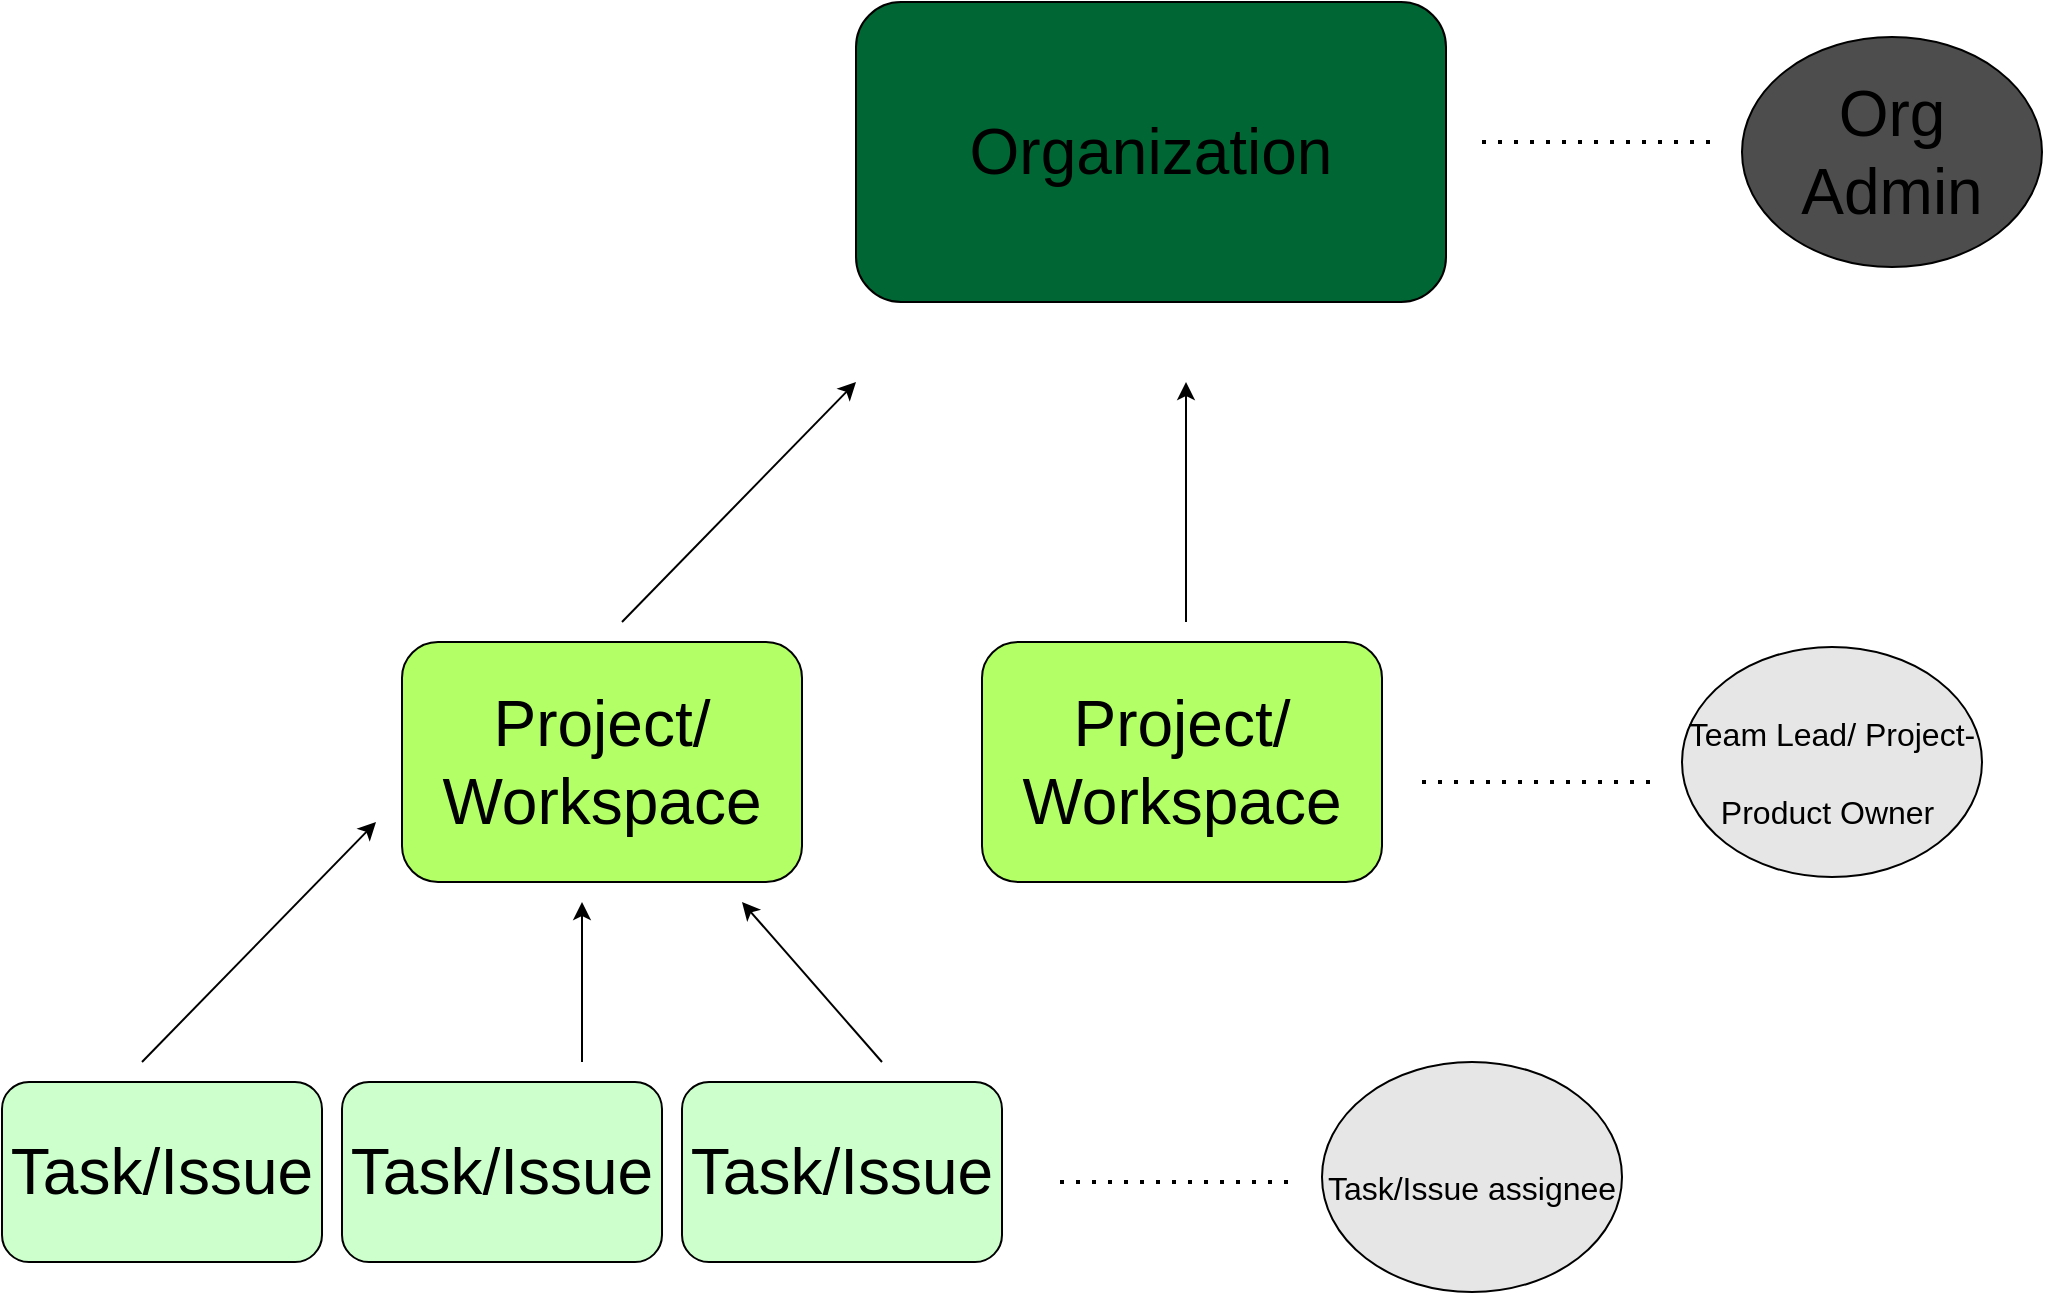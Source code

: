 <mxfile version="15.7.4" type="device"><diagram id="UYREVXci3sEc9QTLgc1N" name="Page-1"><mxGraphModel dx="2062" dy="1150" grid="1" gridSize="10" guides="1" tooltips="1" connect="1" arrows="1" fold="1" page="1" pageScale="1" pageWidth="1169" pageHeight="827" math="0" shadow="0"><root><mxCell id="0"/><mxCell id="1" parent="0"/><mxCell id="i0cn9iv4M0pgkTFemx69-1" value="&lt;span style=&quot;font-size: 32px&quot;&gt;Organization&lt;/span&gt;" style="rounded=1;whiteSpace=wrap;html=1;fillColor=#006633;" vertex="1" parent="1"><mxGeometry x="437" y="10" width="295" height="150" as="geometry"/></mxCell><mxCell id="i0cn9iv4M0pgkTFemx69-2" value="" style="endArrow=classic;html=1;rounded=0;fontSize=32;" edge="1" parent="1"><mxGeometry width="50" height="50" relative="1" as="geometry"><mxPoint x="320" y="320" as="sourcePoint"/><mxPoint x="437" y="200" as="targetPoint"/></mxGeometry></mxCell><mxCell id="i0cn9iv4M0pgkTFemx69-3" value="Project/&lt;br&gt;Workspace" style="rounded=1;whiteSpace=wrap;html=1;fontSize=32;fillColor=#B3FF66;" vertex="1" parent="1"><mxGeometry x="210" y="330" width="200" height="120" as="geometry"/></mxCell><mxCell id="i0cn9iv4M0pgkTFemx69-4" value="Project/&lt;br&gt;Workspace" style="rounded=1;whiteSpace=wrap;html=1;fontSize=32;fillColor=#B3FF66;" vertex="1" parent="1"><mxGeometry x="500" y="330" width="200" height="120" as="geometry"/></mxCell><mxCell id="i0cn9iv4M0pgkTFemx69-5" value="" style="endArrow=classic;html=1;rounded=0;fontSize=32;" edge="1" parent="1"><mxGeometry width="50" height="50" relative="1" as="geometry"><mxPoint x="602" y="320" as="sourcePoint"/><mxPoint x="602" y="200" as="targetPoint"/></mxGeometry></mxCell><mxCell id="i0cn9iv4M0pgkTFemx69-8" value="Task/Issue" style="rounded=1;whiteSpace=wrap;html=1;fontSize=32;fillColor=#CCFFCC;" vertex="1" parent="1"><mxGeometry x="10" y="550" width="160" height="90" as="geometry"/></mxCell><mxCell id="i0cn9iv4M0pgkTFemx69-9" value="Task/Issue" style="rounded=1;whiteSpace=wrap;html=1;fontSize=32;fillColor=#CCFFCC;" vertex="1" parent="1"><mxGeometry x="180" y="550" width="160" height="90" as="geometry"/></mxCell><mxCell id="i0cn9iv4M0pgkTFemx69-10" value="Task/Issue" style="rounded=1;whiteSpace=wrap;html=1;fontSize=32;fillColor=#CCFFCC;" vertex="1" parent="1"><mxGeometry x="350" y="550" width="160" height="90" as="geometry"/></mxCell><mxCell id="i0cn9iv4M0pgkTFemx69-11" value="" style="endArrow=classic;html=1;rounded=0;fontSize=32;" edge="1" parent="1"><mxGeometry width="50" height="50" relative="1" as="geometry"><mxPoint x="80" y="540" as="sourcePoint"/><mxPoint x="197" y="420" as="targetPoint"/></mxGeometry></mxCell><mxCell id="i0cn9iv4M0pgkTFemx69-13" value="" style="endArrow=classic;html=1;rounded=0;fontSize=32;" edge="1" parent="1"><mxGeometry width="50" height="50" relative="1" as="geometry"><mxPoint x="300" y="540" as="sourcePoint"/><mxPoint x="300" y="460" as="targetPoint"/></mxGeometry></mxCell><mxCell id="i0cn9iv4M0pgkTFemx69-14" value="" style="endArrow=classic;html=1;rounded=0;fontSize=32;" edge="1" parent="1"><mxGeometry width="50" height="50" relative="1" as="geometry"><mxPoint x="450" y="540" as="sourcePoint"/><mxPoint x="380" y="460" as="targetPoint"/></mxGeometry></mxCell><mxCell id="i0cn9iv4M0pgkTFemx69-15" value="" style="endArrow=none;dashed=1;html=1;dashPattern=1 3;strokeWidth=2;rounded=0;fontSize=32;" edge="1" parent="1"><mxGeometry width="50" height="50" relative="1" as="geometry"><mxPoint x="750" y="80" as="sourcePoint"/><mxPoint x="870" y="80" as="targetPoint"/></mxGeometry></mxCell><mxCell id="i0cn9iv4M0pgkTFemx69-16" value="Org Admin" style="ellipse;whiteSpace=wrap;html=1;fontSize=32;fillColor=#4D4D4D;" vertex="1" parent="1"><mxGeometry x="880" y="27.5" width="150" height="115" as="geometry"/></mxCell><mxCell id="i0cn9iv4M0pgkTFemx69-17" value="" style="endArrow=none;dashed=1;html=1;dashPattern=1 3;strokeWidth=2;rounded=0;fontSize=32;" edge="1" parent="1"><mxGeometry width="50" height="50" relative="1" as="geometry"><mxPoint x="720" y="400" as="sourcePoint"/><mxPoint x="840" y="400" as="targetPoint"/></mxGeometry></mxCell><mxCell id="i0cn9iv4M0pgkTFemx69-18" value="&lt;font style=&quot;font-size: 16px&quot;&gt;Team Lead/ Project-Product Owner&amp;nbsp;&lt;/font&gt;" style="ellipse;whiteSpace=wrap;html=1;fontSize=32;fillColor=#E6E6E6;" vertex="1" parent="1"><mxGeometry x="850" y="332.5" width="150" height="115" as="geometry"/></mxCell><mxCell id="i0cn9iv4M0pgkTFemx69-20" value="" style="endArrow=none;dashed=1;html=1;dashPattern=1 3;strokeWidth=2;rounded=0;fontSize=32;" edge="1" parent="1"><mxGeometry width="50" height="50" relative="1" as="geometry"><mxPoint x="539" y="600" as="sourcePoint"/><mxPoint x="659" y="600" as="targetPoint"/></mxGeometry></mxCell><mxCell id="i0cn9iv4M0pgkTFemx69-21" value="&lt;font style=&quot;font-size: 16px&quot;&gt;Task/Issue assignee&lt;/font&gt;" style="ellipse;whiteSpace=wrap;html=1;fontSize=32;fillColor=#E6E6E6;" vertex="1" parent="1"><mxGeometry x="670" y="540" width="150" height="115" as="geometry"/></mxCell></root></mxGraphModel></diagram></mxfile>